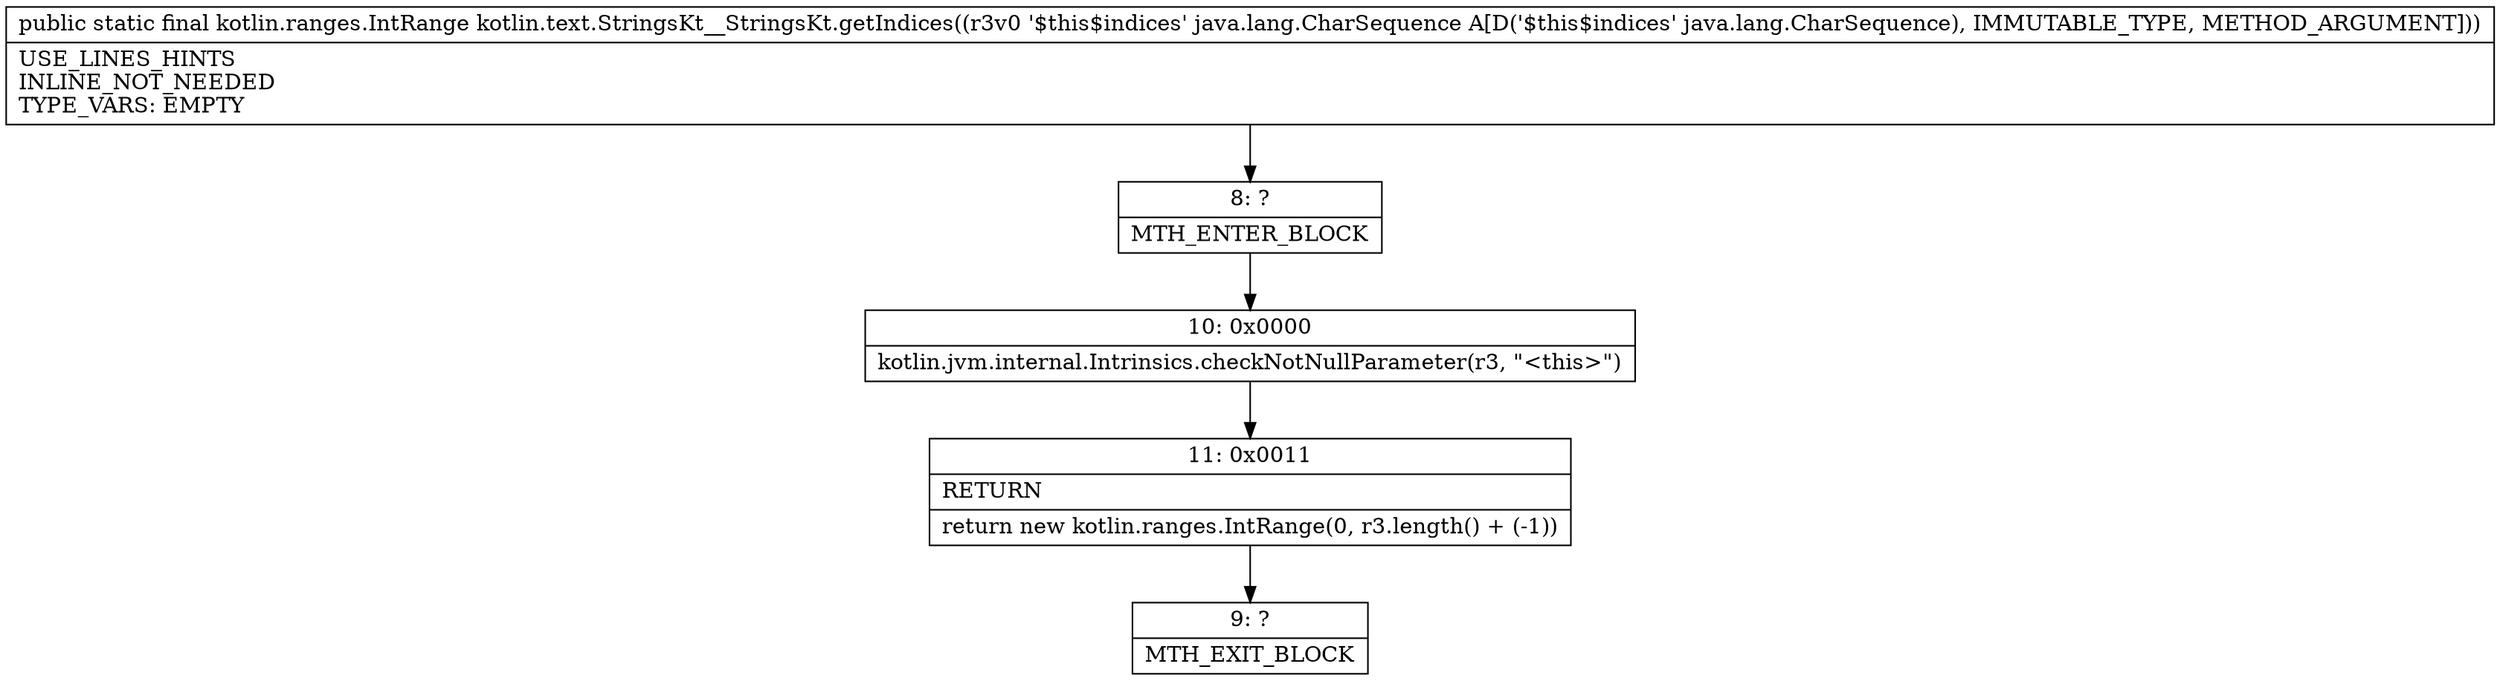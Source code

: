 digraph "CFG forkotlin.text.StringsKt__StringsKt.getIndices(Ljava\/lang\/CharSequence;)Lkotlin\/ranges\/IntRange;" {
Node_8 [shape=record,label="{8\:\ ?|MTH_ENTER_BLOCK\l}"];
Node_10 [shape=record,label="{10\:\ 0x0000|kotlin.jvm.internal.Intrinsics.checkNotNullParameter(r3, \"\<this\>\")\l}"];
Node_11 [shape=record,label="{11\:\ 0x0011|RETURN\l|return new kotlin.ranges.IntRange(0, r3.length() + (\-1))\l}"];
Node_9 [shape=record,label="{9\:\ ?|MTH_EXIT_BLOCK\l}"];
MethodNode[shape=record,label="{public static final kotlin.ranges.IntRange kotlin.text.StringsKt__StringsKt.getIndices((r3v0 '$this$indices' java.lang.CharSequence A[D('$this$indices' java.lang.CharSequence), IMMUTABLE_TYPE, METHOD_ARGUMENT]))  | USE_LINES_HINTS\lINLINE_NOT_NEEDED\lTYPE_VARS: EMPTY\l}"];
MethodNode -> Node_8;Node_8 -> Node_10;
Node_10 -> Node_11;
Node_11 -> Node_9;
}

